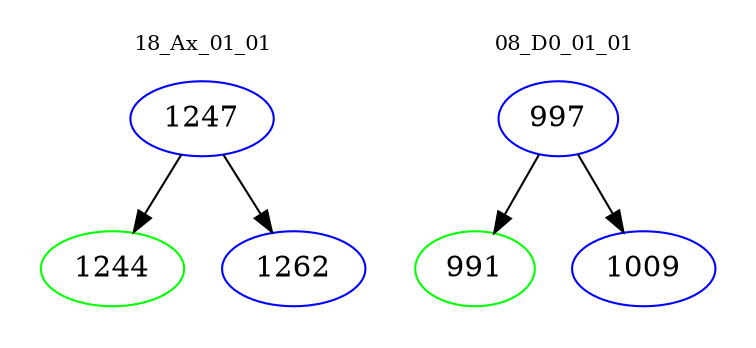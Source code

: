 digraph{
subgraph cluster_0 {
color = white
label = "18_Ax_01_01";
fontsize=10;
T0_1247 [label="1247", color="blue"]
T0_1247 -> T0_1244 [color="black"]
T0_1244 [label="1244", color="green"]
T0_1247 -> T0_1262 [color="black"]
T0_1262 [label="1262", color="blue"]
}
subgraph cluster_1 {
color = white
label = "08_D0_01_01";
fontsize=10;
T1_997 [label="997", color="blue"]
T1_997 -> T1_991 [color="black"]
T1_991 [label="991", color="green"]
T1_997 -> T1_1009 [color="black"]
T1_1009 [label="1009", color="blue"]
}
}

